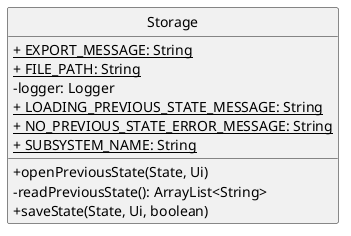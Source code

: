 @startuml
'https://plantuml.com/class-diagram
hide circle
skinparam classAttributeIconSize 0

class Storage {
    <u>+ EXPORT_MESSAGE: String
    <u>+ FILE_PATH: String
    - logger: Logger
    <u>+ LOADING_PREVIOUS_STATE_MESSAGE: String
    <u>+ NO_PREVIOUS_STATE_ERROR_MESSAGE: String
    <u>+ SUBSYSTEM_NAME: String

    + openPreviousState(State, Ui)
    - readPreviousState(): ArrayList<String>
    + saveState(State, Ui, boolean)
}
@enduml
